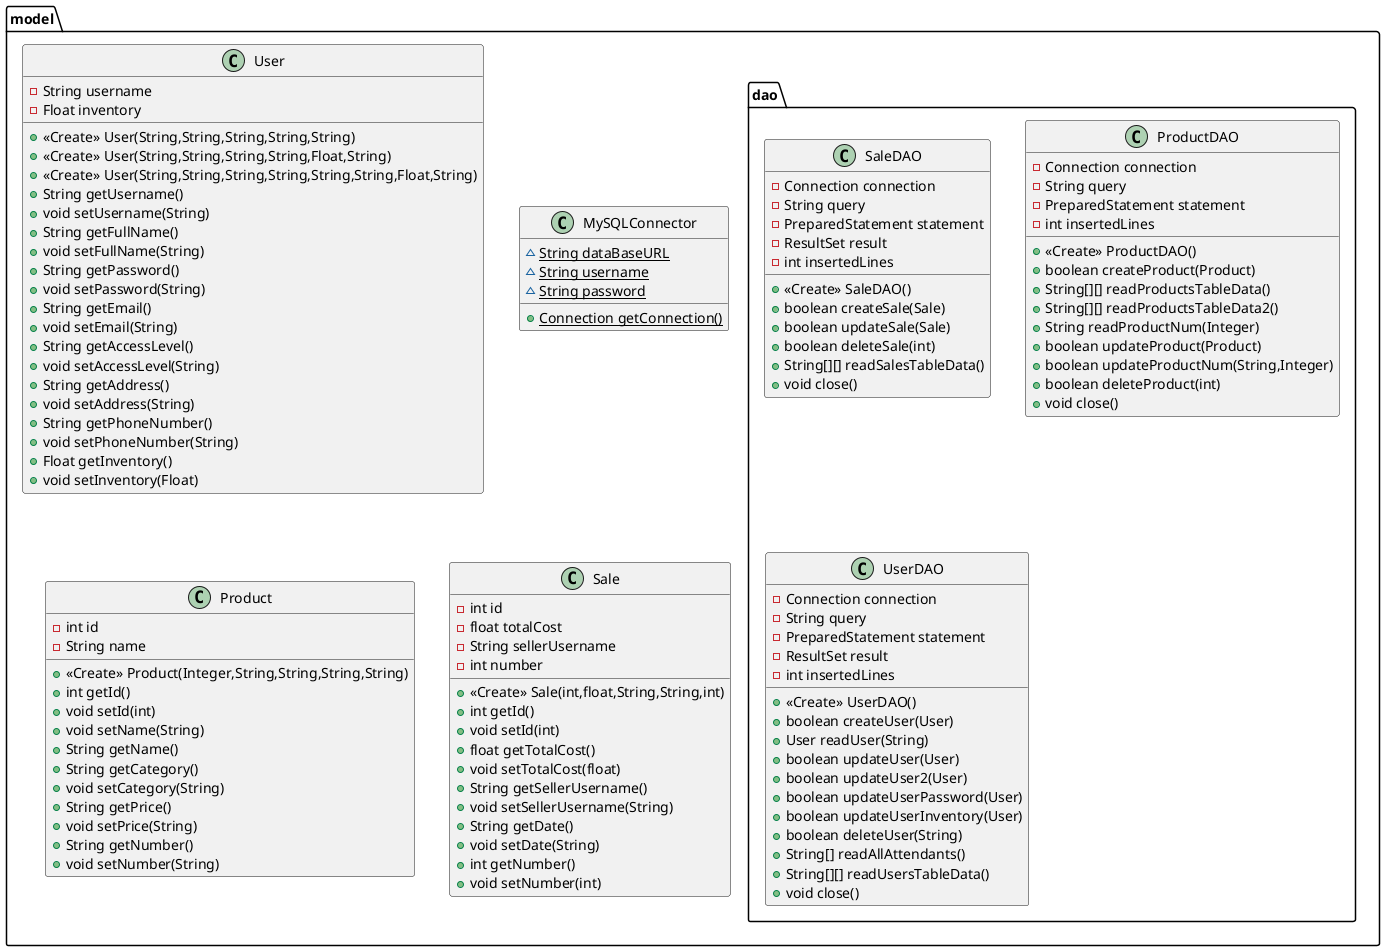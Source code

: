 @startuml
class model.User {
- String username
- Float inventory
+ <<Create>> User(String,String,String,String,String)
+ <<Create>> User(String,String,String,String,Float,String)
+ <<Create>> User(String,String,String,String,String,String,Float,String)
+ String getUsername()
+ void setUsername(String)
+ String getFullName()
+ void setFullName(String)
+ String getPassword()
+ void setPassword(String)
+ String getEmail()
+ void setEmail(String)
+ String getAccessLevel()
+ void setAccessLevel(String)
+ String getAddress()
+ void setAddress(String)
+ String getPhoneNumber()
+ void setPhoneNumber(String)
+ Float getInventory()
+ void setInventory(Float)
}


class model.dao.SaleDAO {
- Connection connection
- String query
- PreparedStatement statement
- ResultSet result
- int insertedLines
+ <<Create>> SaleDAO()
+ boolean createSale(Sale)
+ boolean updateSale(Sale)
+ boolean deleteSale(int)
+ String[][] readSalesTableData()
+ void close()
}


class model.dao.ProductDAO {
- Connection connection
- String query
- PreparedStatement statement
- int insertedLines
+ <<Create>> ProductDAO()
+ boolean createProduct(Product)
+ String[][] readProductsTableData()
+ String[][] readProductsTableData2()
+ String readProductNum(Integer)
+ boolean updateProduct(Product)
+ boolean updateProductNum(String,Integer)
+ boolean deleteProduct(int)
+ void close()
}


class model.dao.UserDAO {
- Connection connection
- String query
- PreparedStatement statement
- ResultSet result
- int insertedLines
+ <<Create>> UserDAO()
+ boolean createUser(User)
+ User readUser(String)
+ boolean updateUser(User)
+ boolean updateUser2(User)
+ boolean updateUserPassword(User)
+ boolean updateUserInventory(User)
+ boolean deleteUser(String)
+ String[] readAllAttendants()
+ String[][] readUsersTableData()
+ void close()
}


class model.MySQLConnector {
~ {static} String dataBaseURL
~ {static} String username
~ {static} String password
+ {static} Connection getConnection()
}


class model.Product {
- int id
- String name
+ <<Create>> Product(Integer,String,String,String,String)
+ int getId()
+ void setId(int)
+ void setName(String)
+ String getName()
+ String getCategory()
+ void setCategory(String)
+ String getPrice()
+ void setPrice(String)
+ String getNumber()
+ void setNumber(String)
}


class model.Sale {
- int id
- float totalCost
- String sellerUsername
- int number
+ <<Create>> Sale(int,float,String,String,int)
+ int getId()
+ void setId(int)
+ float getTotalCost()
+ void setTotalCost(float)
+ String getSellerUsername()
+ void setSellerUsername(String)
+ String getDate()
+ void setDate(String)
+ int getNumber()
+ void setNumber(int)
}


@enduml